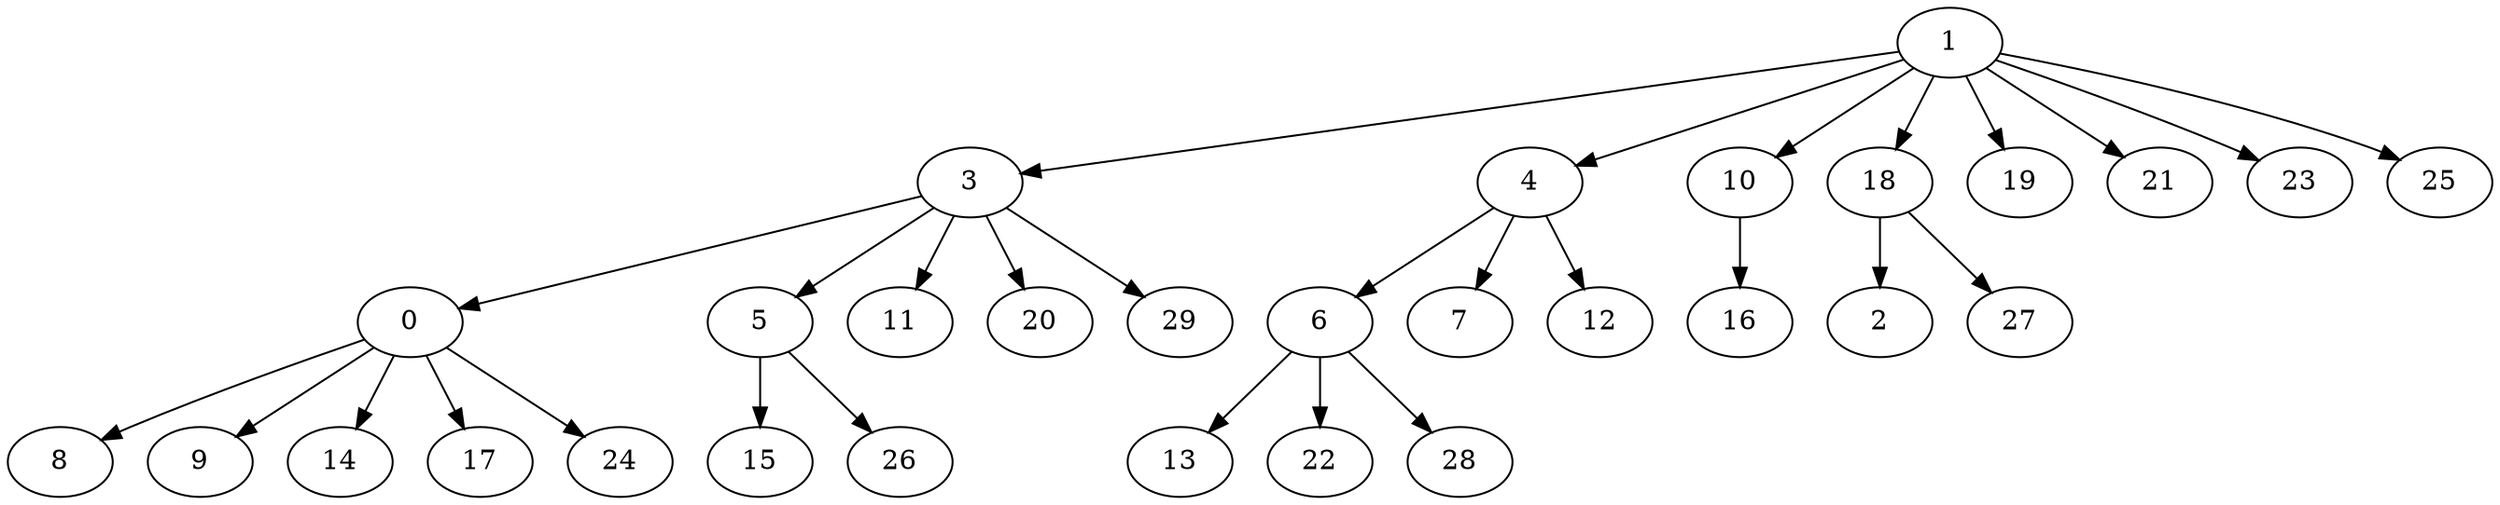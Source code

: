 digraph {
  1 -> 3;
  1 -> 4;
  1 -> 10;
  1 -> 18;
  1 -> 19;
  1 -> 21;
  1 -> 23;
  1 -> 25;
  3 -> 0;
  3 -> 5;
  3 -> 11;
  3 -> 20;
  3 -> 29;
  4 -> 6;
  4 -> 7;
  4 -> 12;
  10 -> 16;
  18 -> 2;
  18 -> 27;
  0 -> 8;
  0 -> 9;
  0 -> 14;
  0 -> 17;
  0 -> 24;
  5 -> 15;
  5 -> 26;
  6 -> 13;
  6 -> 22;
  6 -> 28;
}